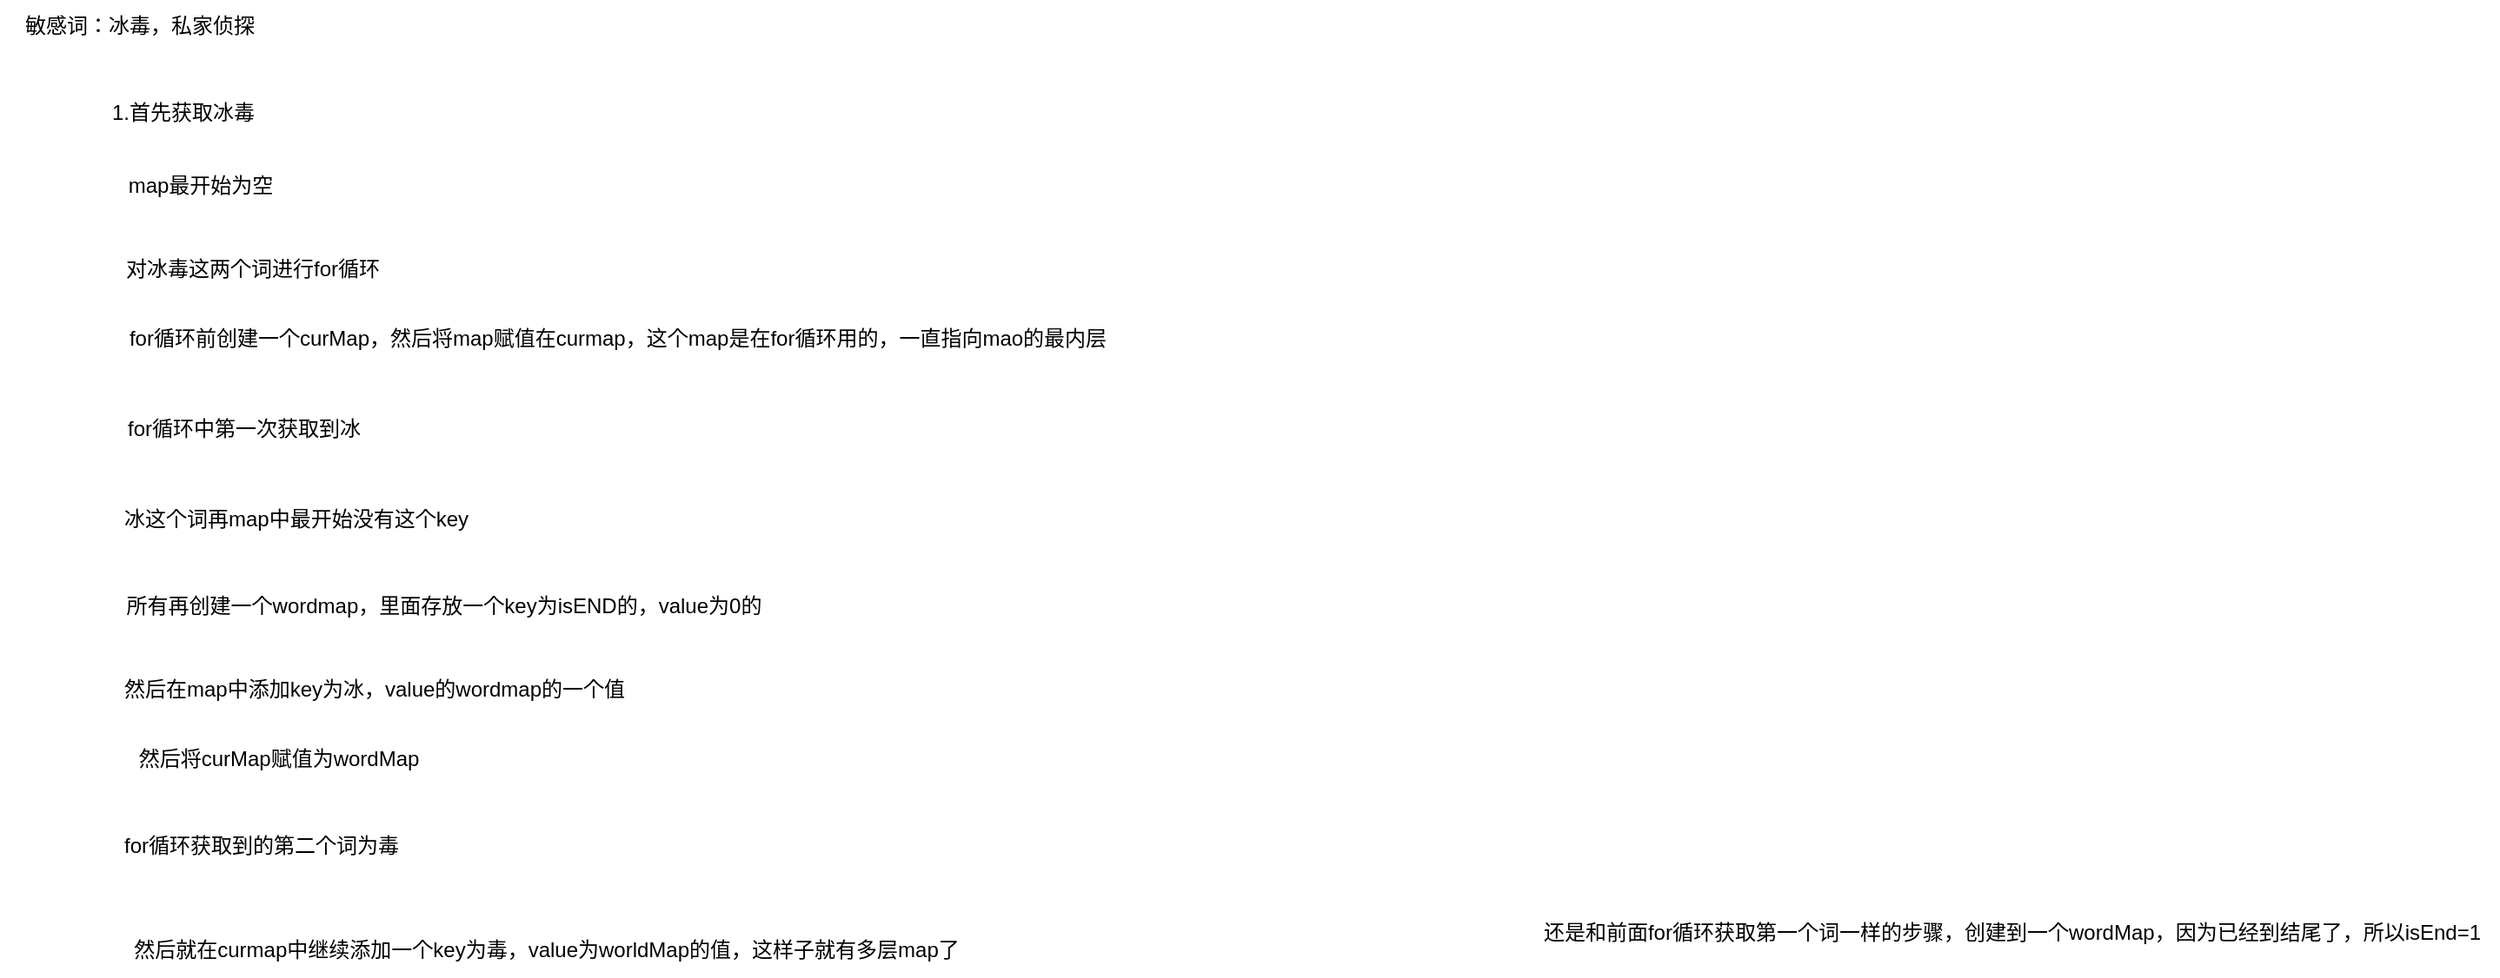 <mxfile version="21.6.1" type="github">
  <diagram name="第 1 页" id="c5DhdzIOmxEzdAPdlt_o">
    <mxGraphModel dx="1386" dy="788" grid="1" gridSize="10" guides="1" tooltips="1" connect="1" arrows="1" fold="1" page="1" pageScale="1" pageWidth="827" pageHeight="1169" math="0" shadow="0">
      <root>
        <mxCell id="0" />
        <mxCell id="1" parent="0" />
        <mxCell id="lKGdMeGp3mjDYcfHsTkI-1" value="敏感词：冰毒，私家侦探" style="text;html=1;align=center;verticalAlign=middle;resizable=0;points=[];autosize=1;strokeColor=none;fillColor=none;" vertex="1" parent="1">
          <mxGeometry x="100" y="88" width="160" height="30" as="geometry" />
        </mxCell>
        <mxCell id="lKGdMeGp3mjDYcfHsTkI-2" value="1.首先获取冰毒" style="text;html=1;align=center;verticalAlign=middle;resizable=0;points=[];autosize=1;strokeColor=none;fillColor=none;" vertex="1" parent="1">
          <mxGeometry x="150" y="138" width="110" height="30" as="geometry" />
        </mxCell>
        <mxCell id="lKGdMeGp3mjDYcfHsTkI-3" value="map最开始为空" style="text;html=1;align=center;verticalAlign=middle;resizable=0;points=[];autosize=1;strokeColor=none;fillColor=none;" vertex="1" parent="1">
          <mxGeometry x="160" y="180" width="110" height="30" as="geometry" />
        </mxCell>
        <mxCell id="lKGdMeGp3mjDYcfHsTkI-4" value="对冰毒这两个词进行for循环" style="text;html=1;align=center;verticalAlign=middle;resizable=0;points=[];autosize=1;strokeColor=none;fillColor=none;" vertex="1" parent="1">
          <mxGeometry x="160" y="228" width="170" height="30" as="geometry" />
        </mxCell>
        <mxCell id="lKGdMeGp3mjDYcfHsTkI-5" value="for循环中第一次获取到冰" style="text;html=1;align=center;verticalAlign=middle;resizable=0;points=[];autosize=1;strokeColor=none;fillColor=none;" vertex="1" parent="1">
          <mxGeometry x="160" y="320" width="160" height="30" as="geometry" />
        </mxCell>
        <mxCell id="lKGdMeGp3mjDYcfHsTkI-6" value="冰这个词再map中最开始没有这个key" style="text;html=1;align=center;verticalAlign=middle;resizable=0;points=[];autosize=1;strokeColor=none;fillColor=none;" vertex="1" parent="1">
          <mxGeometry x="160" y="372" width="220" height="30" as="geometry" />
        </mxCell>
        <mxCell id="lKGdMeGp3mjDYcfHsTkI-7" value="所有再创建一个wordmap，里面存放一个key为isEND的，value为0的" style="text;html=1;align=center;verticalAlign=middle;resizable=0;points=[];autosize=1;strokeColor=none;fillColor=none;" vertex="1" parent="1">
          <mxGeometry x="160" y="422" width="390" height="30" as="geometry" />
        </mxCell>
        <mxCell id="lKGdMeGp3mjDYcfHsTkI-8" value="然后在map中添加key为冰，value的wordmap的一个值" style="text;html=1;align=center;verticalAlign=middle;resizable=0;points=[];autosize=1;strokeColor=none;fillColor=none;" vertex="1" parent="1">
          <mxGeometry x="160" y="470" width="310" height="30" as="geometry" />
        </mxCell>
        <mxCell id="lKGdMeGp3mjDYcfHsTkI-9" value="for循环前创建一个curMap，然后将map赋值在curmap，这个map是在for循环用的，一直指向mao的最内层" style="text;html=1;align=center;verticalAlign=middle;resizable=0;points=[];autosize=1;strokeColor=none;fillColor=none;" vertex="1" parent="1">
          <mxGeometry x="160" y="268" width="590" height="30" as="geometry" />
        </mxCell>
        <mxCell id="lKGdMeGp3mjDYcfHsTkI-10" value="然后将curMap赋值为wordMap" style="text;html=1;align=center;verticalAlign=middle;resizable=0;points=[];autosize=1;strokeColor=none;fillColor=none;" vertex="1" parent="1">
          <mxGeometry x="170" y="510" width="180" height="30" as="geometry" />
        </mxCell>
        <mxCell id="lKGdMeGp3mjDYcfHsTkI-11" value="for循环获取到的第二个词为毒" style="text;html=1;align=center;verticalAlign=middle;resizable=0;points=[];autosize=1;strokeColor=none;fillColor=none;" vertex="1" parent="1">
          <mxGeometry x="160" y="560" width="180" height="30" as="geometry" />
        </mxCell>
        <mxCell id="lKGdMeGp3mjDYcfHsTkI-12" value="还是和前面for循环获取第一个词一样的步骤，创建到一个wordMap，因为已经到结尾了，所以isEnd=1" style="text;html=1;align=center;verticalAlign=middle;resizable=0;points=[];autosize=1;strokeColor=none;fillColor=none;" vertex="1" parent="1">
          <mxGeometry x="977" y="610" width="560" height="30" as="geometry" />
        </mxCell>
        <mxCell id="lKGdMeGp3mjDYcfHsTkI-14" value="然后就在curmap中继续添加一个key为毒，value为worldMap的值，这样子就有多层map了" style="text;html=1;align=center;verticalAlign=middle;resizable=0;points=[];autosize=1;strokeColor=none;fillColor=none;" vertex="1" parent="1">
          <mxGeometry x="164" y="620" width="500" height="30" as="geometry" />
        </mxCell>
      </root>
    </mxGraphModel>
  </diagram>
</mxfile>
